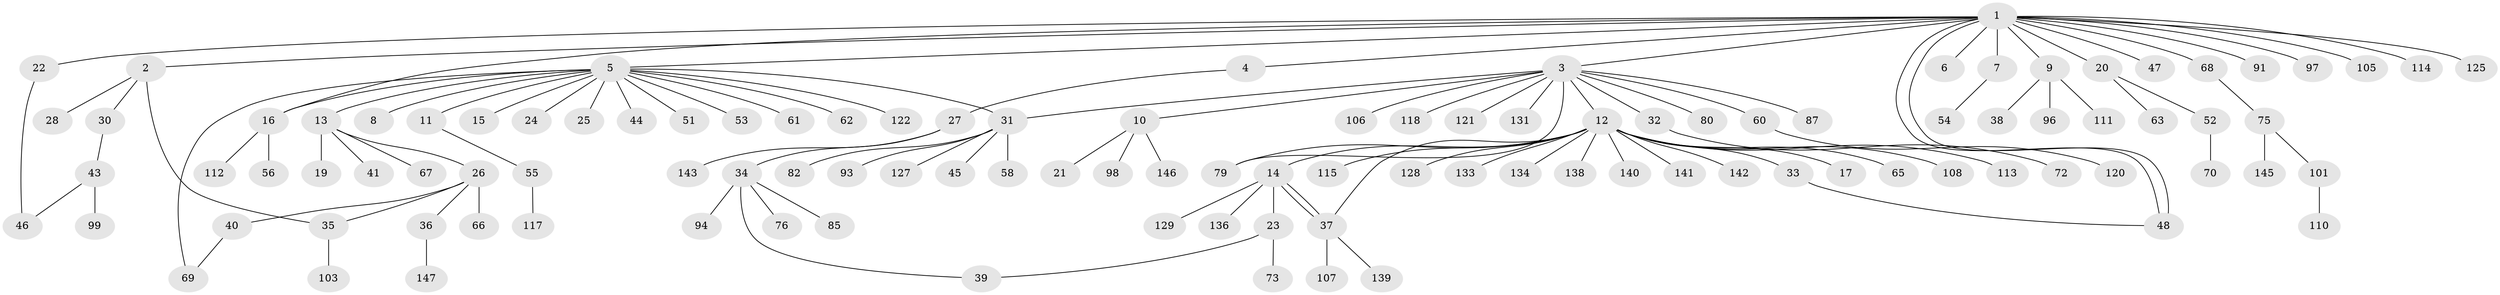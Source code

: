 // original degree distribution, {19: 0.006802721088435374, 5: 0.013605442176870748, 13: 0.006802721088435374, 2: 0.17687074829931973, 17: 0.006802721088435374, 1: 0.5850340136054422, 3: 0.1292517006802721, 4: 0.047619047619047616, 8: 0.006802721088435374, 7: 0.006802721088435374, 11: 0.006802721088435374, 6: 0.006802721088435374}
// Generated by graph-tools (version 1.1) at 2025/11/02/27/25 16:11:13]
// undirected, 112 vertices, 122 edges
graph export_dot {
graph [start="1"]
  node [color=gray90,style=filled];
  1 [super="+42"];
  2 [super="+135"];
  3 [super="+95"];
  4;
  5 [super="+81"];
  6;
  7 [super="+124"];
  8;
  9 [super="+78"];
  10 [super="+49"];
  11 [super="+130"];
  12 [super="+18"];
  13;
  14 [super="+102"];
  15;
  16 [super="+92"];
  17;
  19 [super="+89"];
  20 [super="+57"];
  21 [super="+29"];
  22;
  23;
  24;
  25;
  26 [super="+64"];
  27 [super="+88"];
  28;
  30;
  31 [super="+109"];
  32 [super="+71"];
  33;
  34 [super="+74"];
  35 [super="+90"];
  36 [super="+119"];
  37 [super="+100"];
  38 [super="+132"];
  39;
  40;
  41 [super="+84"];
  43 [super="+59"];
  44 [super="+50"];
  45;
  46 [super="+126"];
  47 [super="+86"];
  48;
  51;
  52;
  53;
  54;
  55 [super="+83"];
  56;
  58;
  60 [super="+104"];
  61;
  62;
  63;
  65;
  66;
  67;
  68 [super="+77"];
  69;
  70;
  72;
  73;
  75;
  76 [super="+137"];
  79;
  80;
  82;
  85;
  87;
  91;
  93;
  94;
  96;
  97;
  98;
  99;
  101 [super="+123"];
  103;
  105;
  106;
  107;
  108;
  110;
  111 [super="+116"];
  112;
  113;
  114;
  115;
  117;
  118;
  120;
  121;
  122;
  125;
  127;
  128;
  129;
  131;
  133;
  134;
  136;
  138;
  139;
  140;
  141;
  142;
  143 [super="+144"];
  145;
  146;
  147;
  1 -- 2;
  1 -- 3;
  1 -- 4;
  1 -- 5;
  1 -- 6;
  1 -- 7;
  1 -- 9;
  1 -- 16;
  1 -- 20;
  1 -- 22;
  1 -- 47;
  1 -- 48;
  1 -- 48;
  1 -- 68;
  1 -- 97;
  1 -- 105;
  1 -- 114;
  1 -- 125;
  1 -- 91;
  2 -- 28;
  2 -- 30;
  2 -- 35;
  3 -- 10;
  3 -- 12;
  3 -- 31;
  3 -- 32;
  3 -- 60;
  3 -- 79;
  3 -- 80;
  3 -- 87;
  3 -- 106;
  3 -- 118;
  3 -- 121;
  3 -- 131;
  4 -- 27;
  5 -- 8;
  5 -- 11;
  5 -- 13;
  5 -- 15;
  5 -- 24;
  5 -- 25;
  5 -- 44;
  5 -- 51;
  5 -- 53;
  5 -- 61;
  5 -- 62;
  5 -- 69;
  5 -- 122;
  5 -- 16;
  5 -- 31;
  7 -- 54;
  9 -- 38;
  9 -- 111;
  9 -- 96;
  10 -- 21;
  10 -- 98;
  10 -- 146;
  11 -- 55;
  12 -- 14;
  12 -- 17;
  12 -- 79;
  12 -- 113;
  12 -- 138;
  12 -- 140;
  12 -- 128;
  12 -- 65;
  12 -- 33;
  12 -- 133;
  12 -- 134;
  12 -- 37;
  12 -- 108;
  12 -- 141;
  12 -- 142;
  12 -- 115;
  13 -- 19;
  13 -- 26;
  13 -- 41;
  13 -- 67;
  14 -- 23;
  14 -- 37;
  14 -- 37;
  14 -- 129;
  14 -- 136;
  16 -- 56;
  16 -- 112;
  20 -- 52;
  20 -- 63;
  22 -- 46;
  23 -- 39;
  23 -- 73;
  26 -- 36;
  26 -- 40;
  26 -- 66;
  26 -- 35;
  27 -- 34;
  27 -- 143;
  30 -- 43;
  31 -- 45;
  31 -- 58;
  31 -- 82;
  31 -- 93;
  31 -- 127;
  32 -- 72;
  33 -- 48;
  34 -- 76;
  34 -- 85;
  34 -- 94;
  34 -- 39;
  35 -- 103;
  36 -- 147;
  37 -- 139;
  37 -- 107;
  40 -- 69;
  43 -- 46;
  43 -- 99;
  52 -- 70;
  55 -- 117;
  60 -- 120;
  68 -- 75;
  75 -- 101;
  75 -- 145;
  101 -- 110;
}
